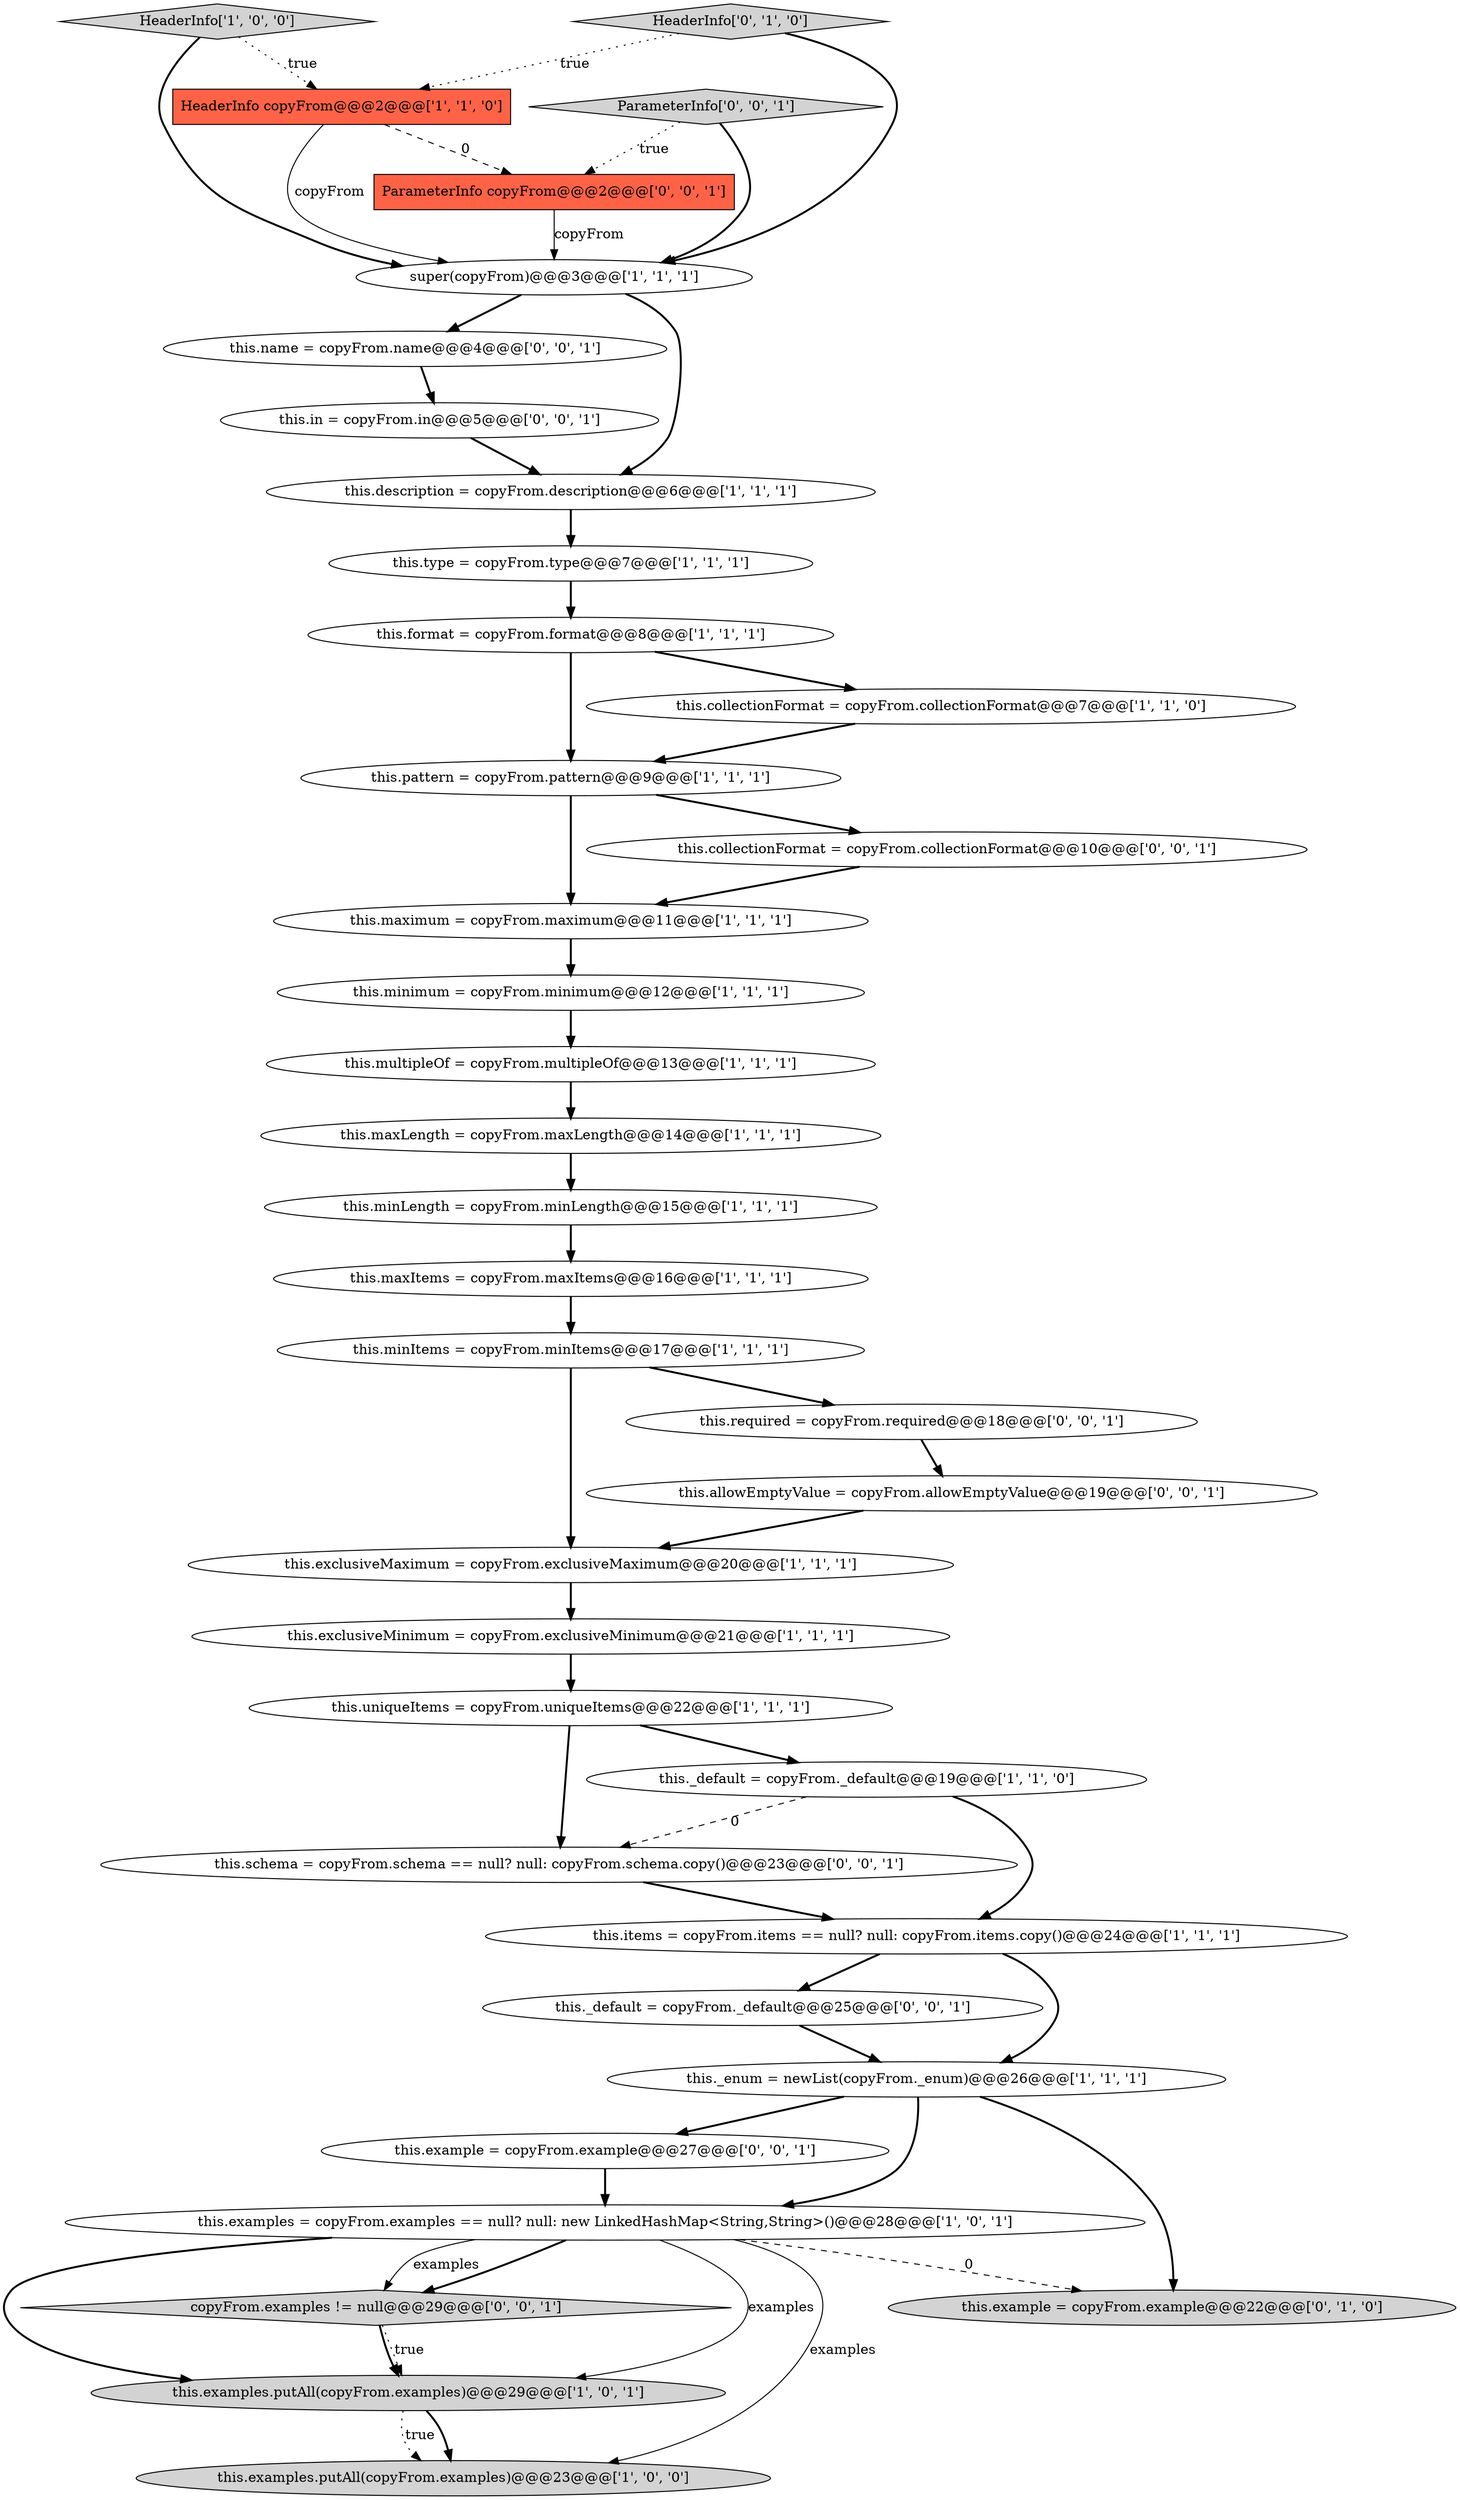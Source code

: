 digraph {
32 [style = filled, label = "this.schema = copyFrom.schema == null? null: copyFrom.schema.copy()@@@23@@@['0', '0', '1']", fillcolor = white, shape = ellipse image = "AAA0AAABBB3BBB"];
29 [style = filled, label = "this.in = copyFrom.in@@@5@@@['0', '0', '1']", fillcolor = white, shape = ellipse image = "AAA0AAABBB3BBB"];
7 [style = filled, label = "this.exclusiveMaximum = copyFrom.exclusiveMaximum@@@20@@@['1', '1', '1']", fillcolor = white, shape = ellipse image = "AAA0AAABBB1BBB"];
27 [style = filled, label = "this.example = copyFrom.example@@@27@@@['0', '0', '1']", fillcolor = white, shape = ellipse image = "AAA0AAABBB3BBB"];
25 [style = filled, label = "this.example = copyFrom.example@@@22@@@['0', '1', '0']", fillcolor = lightgray, shape = ellipse image = "AAA1AAABBB2BBB"];
5 [style = filled, label = "HeaderInfo['1', '0', '0']", fillcolor = lightgray, shape = diamond image = "AAA0AAABBB1BBB"];
3 [style = filled, label = "super(copyFrom)@@@3@@@['1', '1', '1']", fillcolor = white, shape = ellipse image = "AAA0AAABBB1BBB"];
24 [style = filled, label = "HeaderInfo['0', '1', '0']", fillcolor = lightgray, shape = diamond image = "AAA0AAABBB2BBB"];
36 [style = filled, label = "this._default = copyFrom._default@@@25@@@['0', '0', '1']", fillcolor = white, shape = ellipse image = "AAA0AAABBB3BBB"];
6 [style = filled, label = "this.maximum = copyFrom.maximum@@@11@@@['1', '1', '1']", fillcolor = white, shape = ellipse image = "AAA0AAABBB1BBB"];
12 [style = filled, label = "HeaderInfo copyFrom@@@2@@@['1', '1', '0']", fillcolor = tomato, shape = box image = "AAA0AAABBB1BBB"];
34 [style = filled, label = "this.name = copyFrom.name@@@4@@@['0', '0', '1']", fillcolor = white, shape = ellipse image = "AAA0AAABBB3BBB"];
22 [style = filled, label = "this.minimum = copyFrom.minimum@@@12@@@['1', '1', '1']", fillcolor = white, shape = ellipse image = "AAA0AAABBB1BBB"];
2 [style = filled, label = "this.maxLength = copyFrom.maxLength@@@14@@@['1', '1', '1']", fillcolor = white, shape = ellipse image = "AAA0AAABBB1BBB"];
8 [style = filled, label = "this._default = copyFrom._default@@@19@@@['1', '1', '0']", fillcolor = white, shape = ellipse image = "AAA0AAABBB1BBB"];
13 [style = filled, label = "this.uniqueItems = copyFrom.uniqueItems@@@22@@@['1', '1', '1']", fillcolor = white, shape = ellipse image = "AAA0AAABBB1BBB"];
9 [style = filled, label = "this.pattern = copyFrom.pattern@@@9@@@['1', '1', '1']", fillcolor = white, shape = ellipse image = "AAA0AAABBB1BBB"];
11 [style = filled, label = "this.minLength = copyFrom.minLength@@@15@@@['1', '1', '1']", fillcolor = white, shape = ellipse image = "AAA0AAABBB1BBB"];
14 [style = filled, label = "this.description = copyFrom.description@@@6@@@['1', '1', '1']", fillcolor = white, shape = ellipse image = "AAA0AAABBB1BBB"];
17 [style = filled, label = "this.items = copyFrom.items == null? null: copyFrom.items.copy()@@@24@@@['1', '1', '1']", fillcolor = white, shape = ellipse image = "AAA0AAABBB1BBB"];
0 [style = filled, label = "this.type = copyFrom.type@@@7@@@['1', '1', '1']", fillcolor = white, shape = ellipse image = "AAA0AAABBB1BBB"];
23 [style = filled, label = "this.exclusiveMinimum = copyFrom.exclusiveMinimum@@@21@@@['1', '1', '1']", fillcolor = white, shape = ellipse image = "AAA0AAABBB1BBB"];
1 [style = filled, label = "this.collectionFormat = copyFrom.collectionFormat@@@7@@@['1', '1', '0']", fillcolor = white, shape = ellipse image = "AAA0AAABBB1BBB"];
26 [style = filled, label = "this.collectionFormat = copyFrom.collectionFormat@@@10@@@['0', '0', '1']", fillcolor = white, shape = ellipse image = "AAA0AAABBB3BBB"];
31 [style = filled, label = "ParameterInfo['0', '0', '1']", fillcolor = lightgray, shape = diamond image = "AAA0AAABBB3BBB"];
19 [style = filled, label = "this.multipleOf = copyFrom.multipleOf@@@13@@@['1', '1', '1']", fillcolor = white, shape = ellipse image = "AAA0AAABBB1BBB"];
20 [style = filled, label = "this.maxItems = copyFrom.maxItems@@@16@@@['1', '1', '1']", fillcolor = white, shape = ellipse image = "AAA0AAABBB1BBB"];
10 [style = filled, label = "this.examples = copyFrom.examples == null? null: new LinkedHashMap<String,String>()@@@28@@@['1', '0', '1']", fillcolor = white, shape = ellipse image = "AAA0AAABBB1BBB"];
15 [style = filled, label = "this.minItems = copyFrom.minItems@@@17@@@['1', '1', '1']", fillcolor = white, shape = ellipse image = "AAA0AAABBB1BBB"];
16 [style = filled, label = "this.format = copyFrom.format@@@8@@@['1', '1', '1']", fillcolor = white, shape = ellipse image = "AAA0AAABBB1BBB"];
30 [style = filled, label = "copyFrom.examples != null@@@29@@@['0', '0', '1']", fillcolor = lightgray, shape = diamond image = "AAA0AAABBB3BBB"];
35 [style = filled, label = "ParameterInfo copyFrom@@@2@@@['0', '0', '1']", fillcolor = tomato, shape = box image = "AAA0AAABBB3BBB"];
28 [style = filled, label = "this.required = copyFrom.required@@@18@@@['0', '0', '1']", fillcolor = white, shape = ellipse image = "AAA0AAABBB3BBB"];
21 [style = filled, label = "this.examples.putAll(copyFrom.examples)@@@29@@@['1', '0', '1']", fillcolor = lightgray, shape = ellipse image = "AAA0AAABBB1BBB"];
33 [style = filled, label = "this.allowEmptyValue = copyFrom.allowEmptyValue@@@19@@@['0', '0', '1']", fillcolor = white, shape = ellipse image = "AAA0AAABBB3BBB"];
4 [style = filled, label = "this.examples.putAll(copyFrom.examples)@@@23@@@['1', '0', '0']", fillcolor = lightgray, shape = ellipse image = "AAA0AAABBB1BBB"];
18 [style = filled, label = "this._enum = newList(copyFrom._enum)@@@26@@@['1', '1', '1']", fillcolor = white, shape = ellipse image = "AAA0AAABBB1BBB"];
7->23 [style = bold, label=""];
35->3 [style = solid, label="copyFrom"];
22->19 [style = bold, label=""];
26->6 [style = bold, label=""];
10->21 [style = bold, label=""];
3->14 [style = bold, label=""];
1->9 [style = bold, label=""];
11->20 [style = bold, label=""];
10->4 [style = solid, label="examples"];
30->21 [style = bold, label=""];
10->30 [style = bold, label=""];
10->25 [style = dashed, label="0"];
2->11 [style = bold, label=""];
17->18 [style = bold, label=""];
10->21 [style = solid, label="examples"];
20->15 [style = bold, label=""];
18->25 [style = bold, label=""];
33->7 [style = bold, label=""];
14->0 [style = bold, label=""];
30->21 [style = dotted, label="true"];
5->12 [style = dotted, label="true"];
6->22 [style = bold, label=""];
15->7 [style = bold, label=""];
8->17 [style = bold, label=""];
31->35 [style = dotted, label="true"];
9->6 [style = bold, label=""];
36->18 [style = bold, label=""];
15->28 [style = bold, label=""];
23->13 [style = bold, label=""];
17->36 [style = bold, label=""];
12->3 [style = solid, label="copyFrom"];
10->30 [style = solid, label="examples"];
16->1 [style = bold, label=""];
32->17 [style = bold, label=""];
28->33 [style = bold, label=""];
8->32 [style = dashed, label="0"];
18->10 [style = bold, label=""];
27->10 [style = bold, label=""];
24->3 [style = bold, label=""];
24->12 [style = dotted, label="true"];
12->35 [style = dashed, label="0"];
9->26 [style = bold, label=""];
19->2 [style = bold, label=""];
5->3 [style = bold, label=""];
13->8 [style = bold, label=""];
34->29 [style = bold, label=""];
29->14 [style = bold, label=""];
13->32 [style = bold, label=""];
21->4 [style = bold, label=""];
18->27 [style = bold, label=""];
21->4 [style = dotted, label="true"];
31->3 [style = bold, label=""];
3->34 [style = bold, label=""];
16->9 [style = bold, label=""];
0->16 [style = bold, label=""];
}
